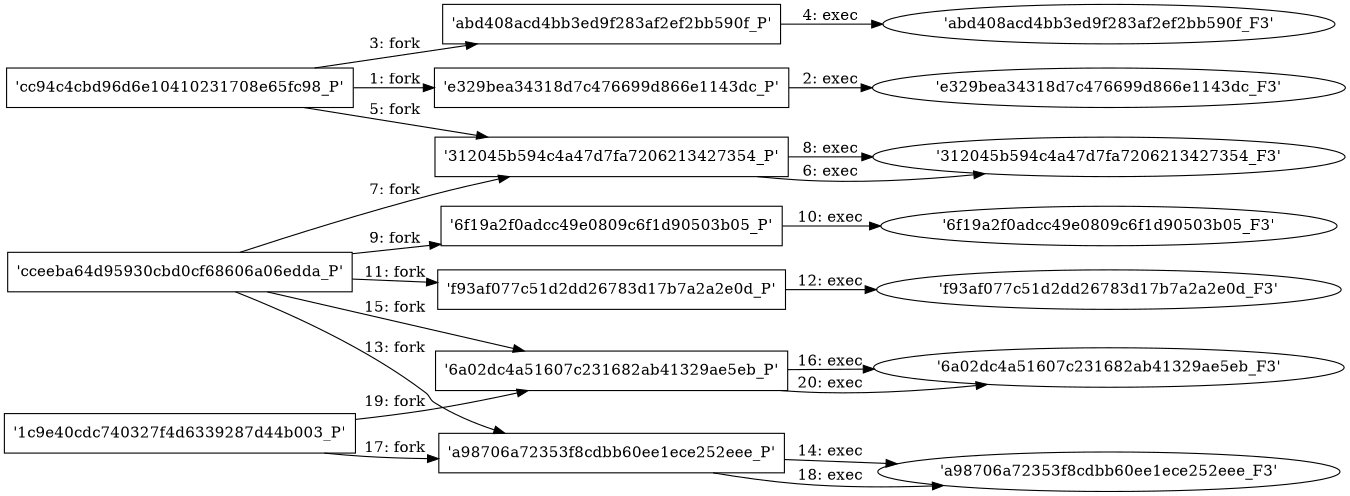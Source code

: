 digraph "D:\Learning\Paper\apt\基于CTI的攻击预警\Dataset\攻击图\ASGfromALLCTI\Vulnerability Spotlight TALOS-2017-0393  CVE-2017-2886 - ACDSee Ultimate 10 Remote Code Execution Vulnerability.dot" {
rankdir="LR"
size="9"
fixedsize="false"
splines="true"
nodesep=0.3
ranksep=0
fontsize=10
overlap="scalexy"
engine= "neato"
	"'cc94c4cbd96d6e10410231708e65fc98_P'" [node_type=Process shape=box]
	"'e329bea34318d7c476699d866e1143dc_P'" [node_type=Process shape=box]
	"'cc94c4cbd96d6e10410231708e65fc98_P'" -> "'e329bea34318d7c476699d866e1143dc_P'" [label="1: fork"]
	"'e329bea34318d7c476699d866e1143dc_P'" [node_type=Process shape=box]
	"'e329bea34318d7c476699d866e1143dc_F3'" [node_type=File shape=ellipse]
	"'e329bea34318d7c476699d866e1143dc_P'" -> "'e329bea34318d7c476699d866e1143dc_F3'" [label="2: exec"]
	"'cc94c4cbd96d6e10410231708e65fc98_P'" [node_type=Process shape=box]
	"'abd408acd4bb3ed9f283af2ef2bb590f_P'" [node_type=Process shape=box]
	"'cc94c4cbd96d6e10410231708e65fc98_P'" -> "'abd408acd4bb3ed9f283af2ef2bb590f_P'" [label="3: fork"]
	"'abd408acd4bb3ed9f283af2ef2bb590f_P'" [node_type=Process shape=box]
	"'abd408acd4bb3ed9f283af2ef2bb590f_F3'" [node_type=File shape=ellipse]
	"'abd408acd4bb3ed9f283af2ef2bb590f_P'" -> "'abd408acd4bb3ed9f283af2ef2bb590f_F3'" [label="4: exec"]
	"'cc94c4cbd96d6e10410231708e65fc98_P'" [node_type=Process shape=box]
	"'312045b594c4a47d7fa7206213427354_P'" [node_type=Process shape=box]
	"'cc94c4cbd96d6e10410231708e65fc98_P'" -> "'312045b594c4a47d7fa7206213427354_P'" [label="5: fork"]
	"'312045b594c4a47d7fa7206213427354_P'" [node_type=Process shape=box]
	"'312045b594c4a47d7fa7206213427354_F3'" [node_type=File shape=ellipse]
	"'312045b594c4a47d7fa7206213427354_P'" -> "'312045b594c4a47d7fa7206213427354_F3'" [label="6: exec"]
	"'cceeba64d95930cbd0cf68606a06edda_P'" [node_type=Process shape=box]
	"'312045b594c4a47d7fa7206213427354_P'" [node_type=Process shape=box]
	"'cceeba64d95930cbd0cf68606a06edda_P'" -> "'312045b594c4a47d7fa7206213427354_P'" [label="7: fork"]
	"'312045b594c4a47d7fa7206213427354_P'" [node_type=Process shape=box]
	"'312045b594c4a47d7fa7206213427354_F3'" [node_type=File shape=ellipse]
	"'312045b594c4a47d7fa7206213427354_P'" -> "'312045b594c4a47d7fa7206213427354_F3'" [label="8: exec"]
	"'cceeba64d95930cbd0cf68606a06edda_P'" [node_type=Process shape=box]
	"'6f19a2f0adcc49e0809c6f1d90503b05_P'" [node_type=Process shape=box]
	"'cceeba64d95930cbd0cf68606a06edda_P'" -> "'6f19a2f0adcc49e0809c6f1d90503b05_P'" [label="9: fork"]
	"'6f19a2f0adcc49e0809c6f1d90503b05_P'" [node_type=Process shape=box]
	"'6f19a2f0adcc49e0809c6f1d90503b05_F3'" [node_type=File shape=ellipse]
	"'6f19a2f0adcc49e0809c6f1d90503b05_P'" -> "'6f19a2f0adcc49e0809c6f1d90503b05_F3'" [label="10: exec"]
	"'cceeba64d95930cbd0cf68606a06edda_P'" [node_type=Process shape=box]
	"'f93af077c51d2dd26783d17b7a2a2e0d_P'" [node_type=Process shape=box]
	"'cceeba64d95930cbd0cf68606a06edda_P'" -> "'f93af077c51d2dd26783d17b7a2a2e0d_P'" [label="11: fork"]
	"'f93af077c51d2dd26783d17b7a2a2e0d_P'" [node_type=Process shape=box]
	"'f93af077c51d2dd26783d17b7a2a2e0d_F3'" [node_type=File shape=ellipse]
	"'f93af077c51d2dd26783d17b7a2a2e0d_P'" -> "'f93af077c51d2dd26783d17b7a2a2e0d_F3'" [label="12: exec"]
	"'cceeba64d95930cbd0cf68606a06edda_P'" [node_type=Process shape=box]
	"'a98706a72353f8cdbb60ee1ece252eee_P'" [node_type=Process shape=box]
	"'cceeba64d95930cbd0cf68606a06edda_P'" -> "'a98706a72353f8cdbb60ee1ece252eee_P'" [label="13: fork"]
	"'a98706a72353f8cdbb60ee1ece252eee_P'" [node_type=Process shape=box]
	"'a98706a72353f8cdbb60ee1ece252eee_F3'" [node_type=File shape=ellipse]
	"'a98706a72353f8cdbb60ee1ece252eee_P'" -> "'a98706a72353f8cdbb60ee1ece252eee_F3'" [label="14: exec"]
	"'cceeba64d95930cbd0cf68606a06edda_P'" [node_type=Process shape=box]
	"'6a02dc4a51607c231682ab41329ae5eb_P'" [node_type=Process shape=box]
	"'cceeba64d95930cbd0cf68606a06edda_P'" -> "'6a02dc4a51607c231682ab41329ae5eb_P'" [label="15: fork"]
	"'6a02dc4a51607c231682ab41329ae5eb_P'" [node_type=Process shape=box]
	"'6a02dc4a51607c231682ab41329ae5eb_F3'" [node_type=File shape=ellipse]
	"'6a02dc4a51607c231682ab41329ae5eb_P'" -> "'6a02dc4a51607c231682ab41329ae5eb_F3'" [label="16: exec"]
	"'1c9e40cdc740327f4d6339287d44b003_P'" [node_type=Process shape=box]
	"'a98706a72353f8cdbb60ee1ece252eee_P'" [node_type=Process shape=box]
	"'1c9e40cdc740327f4d6339287d44b003_P'" -> "'a98706a72353f8cdbb60ee1ece252eee_P'" [label="17: fork"]
	"'a98706a72353f8cdbb60ee1ece252eee_P'" [node_type=Process shape=box]
	"'a98706a72353f8cdbb60ee1ece252eee_F3'" [node_type=File shape=ellipse]
	"'a98706a72353f8cdbb60ee1ece252eee_P'" -> "'a98706a72353f8cdbb60ee1ece252eee_F3'" [label="18: exec"]
	"'1c9e40cdc740327f4d6339287d44b003_P'" [node_type=Process shape=box]
	"'6a02dc4a51607c231682ab41329ae5eb_P'" [node_type=Process shape=box]
	"'1c9e40cdc740327f4d6339287d44b003_P'" -> "'6a02dc4a51607c231682ab41329ae5eb_P'" [label="19: fork"]
	"'6a02dc4a51607c231682ab41329ae5eb_P'" [node_type=Process shape=box]
	"'6a02dc4a51607c231682ab41329ae5eb_F3'" [node_type=File shape=ellipse]
	"'6a02dc4a51607c231682ab41329ae5eb_P'" -> "'6a02dc4a51607c231682ab41329ae5eb_F3'" [label="20: exec"]
}
